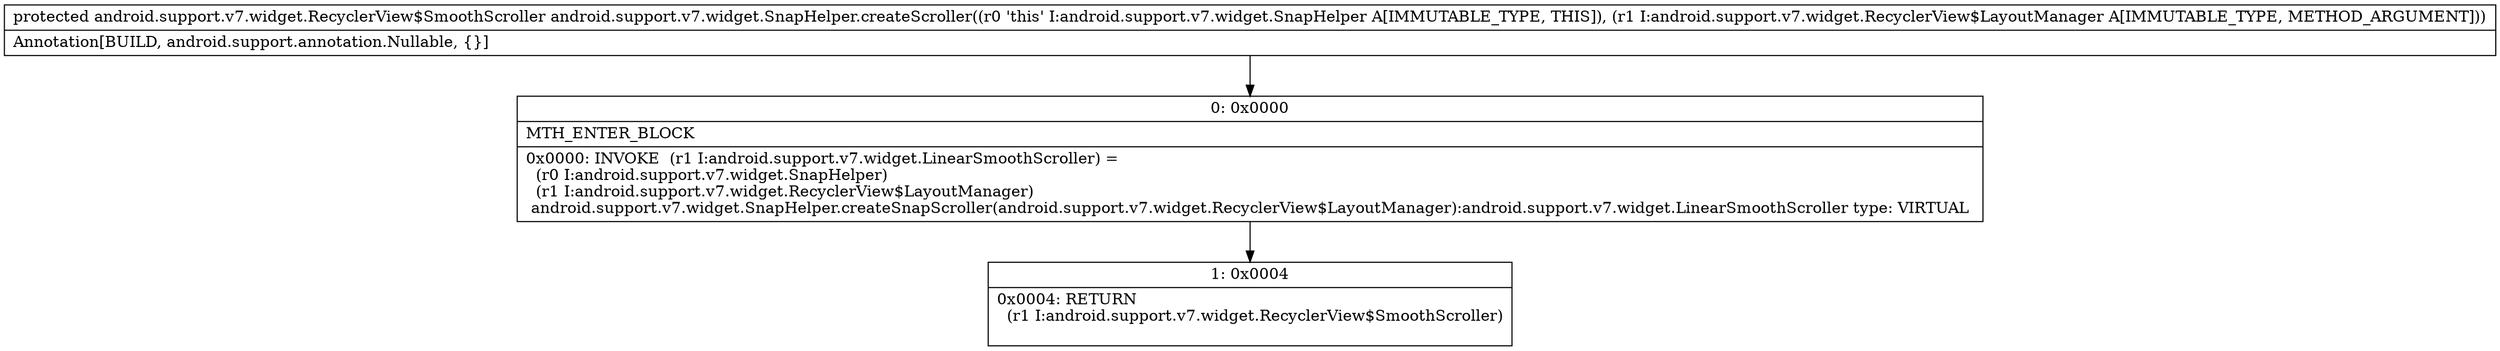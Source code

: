digraph "CFG forandroid.support.v7.widget.SnapHelper.createScroller(Landroid\/support\/v7\/widget\/RecyclerView$LayoutManager;)Landroid\/support\/v7\/widget\/RecyclerView$SmoothScroller;" {
Node_0 [shape=record,label="{0\:\ 0x0000|MTH_ENTER_BLOCK\l|0x0000: INVOKE  (r1 I:android.support.v7.widget.LinearSmoothScroller) = \l  (r0 I:android.support.v7.widget.SnapHelper)\l  (r1 I:android.support.v7.widget.RecyclerView$LayoutManager)\l android.support.v7.widget.SnapHelper.createSnapScroller(android.support.v7.widget.RecyclerView$LayoutManager):android.support.v7.widget.LinearSmoothScroller type: VIRTUAL \l}"];
Node_1 [shape=record,label="{1\:\ 0x0004|0x0004: RETURN  \l  (r1 I:android.support.v7.widget.RecyclerView$SmoothScroller)\l \l}"];
MethodNode[shape=record,label="{protected android.support.v7.widget.RecyclerView$SmoothScroller android.support.v7.widget.SnapHelper.createScroller((r0 'this' I:android.support.v7.widget.SnapHelper A[IMMUTABLE_TYPE, THIS]), (r1 I:android.support.v7.widget.RecyclerView$LayoutManager A[IMMUTABLE_TYPE, METHOD_ARGUMENT]))  | Annotation[BUILD, android.support.annotation.Nullable, \{\}]\l}"];
MethodNode -> Node_0;
Node_0 -> Node_1;
}

